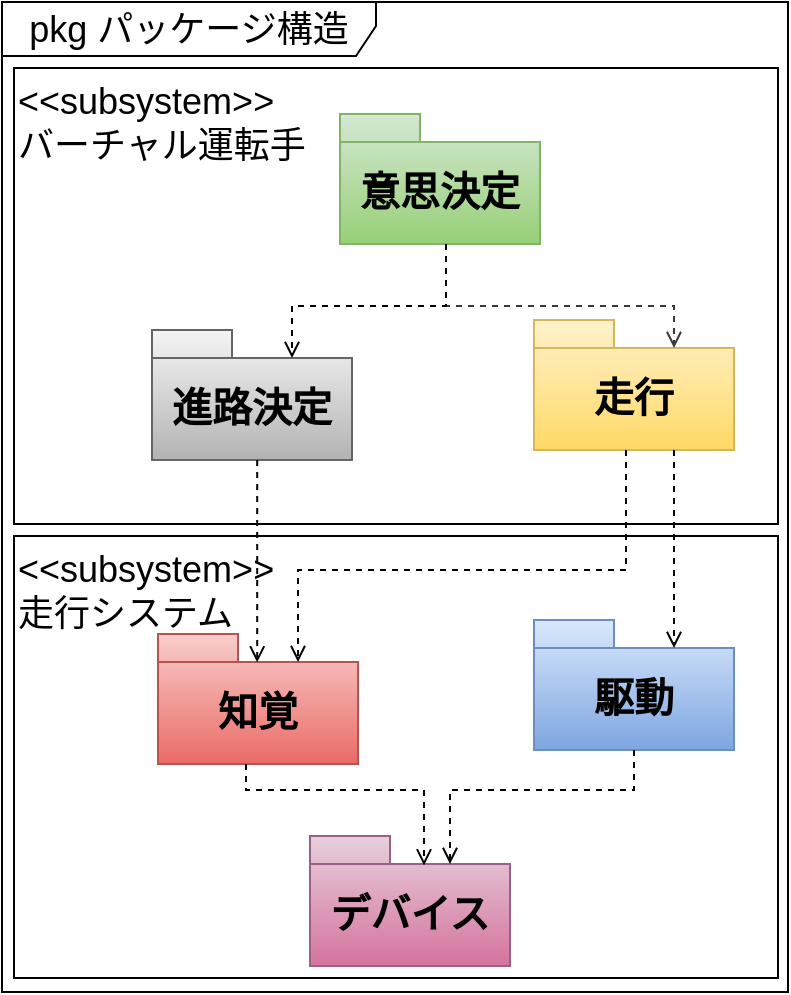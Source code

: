 <mxfile version="28.0.6">
  <diagram name="Page-1" id="2YBvvXClWsGukQMizWep">
    <mxGraphModel dx="1281" dy="260" grid="0" gridSize="10" guides="0" tooltips="1" connect="1" arrows="1" fold="1" page="0" pageScale="1" pageWidth="850" pageHeight="1100" math="0" shadow="0">
      <root>
        <mxCell id="0" />
        <mxCell id="1" parent="0" />
        <mxCell id="BoFhHy33pMYZWMw7osXz-2" value="&lt;div&gt;&amp;lt;&amp;lt;subsystem&amp;gt;&amp;gt;&lt;/div&gt;バーチャル運転手" style="rounded=0;whiteSpace=wrap;html=1;align=left;verticalAlign=top;fontSize=18;" parent="1" vertex="1">
          <mxGeometry x="283" y="489" width="382" height="228" as="geometry" />
        </mxCell>
        <mxCell id="BoFhHy33pMYZWMw7osXz-1" value="意思決定" style="shape=folder;fontStyle=1;spacingTop=10;tabWidth=40;tabHeight=14;tabPosition=left;html=1;whiteSpace=wrap;fillColor=#d5e8d4;strokeColor=#82b366;gradientColor=#97d077;fontSize=20;" parent="1" vertex="1">
          <mxGeometry x="446" y="512" width="100" height="65" as="geometry" />
        </mxCell>
        <mxCell id="BoFhHy33pMYZWMw7osXz-3" value="&lt;div&gt;&amp;lt;&amp;lt;subsystem&amp;gt;&amp;gt;&lt;/div&gt;走行システム" style="rounded=0;whiteSpace=wrap;html=1;align=left;verticalAlign=top;fontSize=18;" parent="1" vertex="1">
          <mxGeometry x="283" y="723" width="382" height="221" as="geometry" />
        </mxCell>
        <mxCell id="BoFhHy33pMYZWMw7osXz-6" value="知覚" style="shape=folder;fontStyle=1;spacingTop=10;tabWidth=40;tabHeight=14;tabPosition=left;html=1;whiteSpace=wrap;fillColor=#f8cecc;strokeColor=#b85450;gradientColor=#ea6b66;fontSize=20;" parent="1" vertex="1">
          <mxGeometry x="355" y="772" width="100" height="65" as="geometry" />
        </mxCell>
        <mxCell id="BoFhHy33pMYZWMw7osXz-7" value="駆動" style="shape=folder;fontStyle=1;spacingTop=10;tabWidth=40;tabHeight=14;tabPosition=left;html=1;whiteSpace=wrap;fillColor=#dae8fc;strokeColor=#6c8ebf;gradientColor=#7ea6e0;fontSize=20;" parent="1" vertex="1">
          <mxGeometry x="543" y="765" width="100" height="65" as="geometry" />
        </mxCell>
        <mxCell id="BoFhHy33pMYZWMw7osXz-8" value="走行" style="shape=folder;fontStyle=1;spacingTop=10;tabWidth=40;tabHeight=14;tabPosition=left;html=1;whiteSpace=wrap;fillColor=#fff2cc;strokeColor=#d6b656;gradientColor=#ffd966;fontSize=20;" parent="1" vertex="1">
          <mxGeometry x="543" y="615" width="100" height="65" as="geometry" />
        </mxCell>
        <mxCell id="BoFhHy33pMYZWMw7osXz-9" value="デバイス" style="shape=folder;fontStyle=1;spacingTop=10;tabWidth=40;tabHeight=14;tabPosition=left;html=1;whiteSpace=wrap;fillColor=#e6d0de;strokeColor=#996185;gradientColor=#d5739d;fontSize=20;" parent="1" vertex="1">
          <mxGeometry x="431" y="873" width="100" height="65" as="geometry" />
        </mxCell>
        <mxCell id="BoFhHy33pMYZWMw7osXz-10" value="進路決定" style="shape=folder;fontStyle=1;spacingTop=10;tabWidth=40;tabHeight=14;tabPosition=left;html=1;whiteSpace=wrap;fillColor=#f5f5f5;strokeColor=#666666;gradientColor=#b3b3b3;fontSize=20;" parent="1" vertex="1">
          <mxGeometry x="352" y="620" width="100" height="65" as="geometry" />
        </mxCell>
        <mxCell id="BoFhHy33pMYZWMw7osXz-11" style="edgeStyle=orthogonalEdgeStyle;rounded=0;orthogonalLoop=1;jettySize=auto;html=1;entryX=0;entryY=0;entryDx=70;entryDy=14;entryPerimeter=0;endArrow=open;endFill=0;dashed=1;fillColor=#cdeb8b;strokeColor=#36393d;fontSize=18;" parent="1" source="BoFhHy33pMYZWMw7osXz-1" target="BoFhHy33pMYZWMw7osXz-8" edge="1">
          <mxGeometry relative="1" as="geometry">
            <Array as="points">
              <mxPoint x="499" y="608" />
              <mxPoint x="613" y="608" />
            </Array>
          </mxGeometry>
        </mxCell>
        <mxCell id="BoFhHy33pMYZWMw7osXz-12" style="edgeStyle=orthogonalEdgeStyle;rounded=0;orthogonalLoop=1;jettySize=auto;html=1;entryX=0;entryY=0;entryDx=70;entryDy=14;entryPerimeter=0;endArrow=open;endFill=0;dashed=1;fontSize=18;" parent="1" source="BoFhHy33pMYZWMw7osXz-1" target="BoFhHy33pMYZWMw7osXz-10" edge="1">
          <mxGeometry relative="1" as="geometry">
            <mxPoint x="392" y="638" as="targetPoint" />
            <Array as="points">
              <mxPoint x="499" y="608" />
              <mxPoint x="422" y="608" />
            </Array>
          </mxGeometry>
        </mxCell>
        <mxCell id="BoFhHy33pMYZWMw7osXz-13" style="edgeStyle=orthogonalEdgeStyle;rounded=0;orthogonalLoop=1;jettySize=auto;html=1;entryX=0;entryY=0;entryDx=70;entryDy=14;entryPerimeter=0;endArrow=open;endFill=0;dashed=1;fontSize=18;" parent="1" source="BoFhHy33pMYZWMw7osXz-8" target="BoFhHy33pMYZWMw7osXz-7" edge="1">
          <mxGeometry relative="1" as="geometry">
            <Array as="points">
              <mxPoint x="613" y="740" />
              <mxPoint x="613" y="740" />
            </Array>
          </mxGeometry>
        </mxCell>
        <mxCell id="BoFhHy33pMYZWMw7osXz-14" style="edgeStyle=orthogonalEdgeStyle;rounded=0;orthogonalLoop=1;jettySize=auto;html=1;endArrow=open;endFill=0;dashed=1;entryX=0;entryY=0;entryDx=70;entryDy=14;entryPerimeter=0;fontSize=18;" parent="1" source="BoFhHy33pMYZWMw7osXz-8" target="BoFhHy33pMYZWMw7osXz-6" edge="1">
          <mxGeometry relative="1" as="geometry">
            <mxPoint x="405" y="780" as="targetPoint" />
            <Array as="points">
              <mxPoint x="589" y="740" />
              <mxPoint x="425" y="740" />
            </Array>
          </mxGeometry>
        </mxCell>
        <mxCell id="BoFhHy33pMYZWMw7osXz-15" style="edgeStyle=orthogonalEdgeStyle;rounded=0;orthogonalLoop=1;jettySize=auto;html=1;endArrow=open;endFill=0;dashed=1;entryX=0.496;entryY=0.218;entryDx=0;entryDy=0;entryPerimeter=0;fontSize=18;" parent="1" source="BoFhHy33pMYZWMw7osXz-10" target="BoFhHy33pMYZWMw7osXz-6" edge="1">
          <mxGeometry relative="1" as="geometry">
            <mxPoint x="370" y="782" as="targetPoint" />
            <Array as="points">
              <mxPoint x="405" y="729" />
            </Array>
          </mxGeometry>
        </mxCell>
        <mxCell id="BoFhHy33pMYZWMw7osXz-16" style="edgeStyle=orthogonalEdgeStyle;rounded=0;orthogonalLoop=1;jettySize=auto;html=1;entryX=0;entryY=0;entryDx=70;entryDy=14;entryPerimeter=0;endArrow=open;endFill=0;dashed=1;fontSize=18;" parent="1" source="BoFhHy33pMYZWMw7osXz-7" target="BoFhHy33pMYZWMw7osXz-9" edge="1">
          <mxGeometry relative="1" as="geometry">
            <Array as="points">
              <mxPoint x="530" y="850" />
              <mxPoint x="471" y="850" />
            </Array>
          </mxGeometry>
        </mxCell>
        <mxCell id="BoFhHy33pMYZWMw7osXz-17" style="edgeStyle=orthogonalEdgeStyle;rounded=0;orthogonalLoop=1;jettySize=auto;html=1;entryX=0.573;entryY=0.226;entryDx=0;entryDy=0;entryPerimeter=0;endArrow=open;endFill=0;dashed=1;fontSize=18;" parent="1" source="BoFhHy33pMYZWMw7osXz-6" target="BoFhHy33pMYZWMw7osXz-9" edge="1">
          <mxGeometry relative="1" as="geometry">
            <Array as="points">
              <mxPoint x="399" y="850" />
              <mxPoint x="488" y="850" />
              <mxPoint x="488" y="888" />
            </Array>
          </mxGeometry>
        </mxCell>
        <mxCell id="OwJzUyaSrS42sOtqSfpu-1" value="pkg パッケージ構造" style="shape=umlFrame;whiteSpace=wrap;html=1;pointerEvents=0;width=187;height=27;fontSize=18;" parent="1" vertex="1">
          <mxGeometry x="277" y="456" width="393" height="495" as="geometry" />
        </mxCell>
      </root>
    </mxGraphModel>
  </diagram>
</mxfile>
